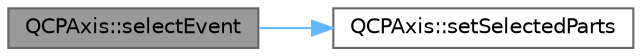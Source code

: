 digraph "QCPAxis::selectEvent"
{
 // LATEX_PDF_SIZE
  bgcolor="transparent";
  edge [fontname=Helvetica,fontsize=10,labelfontname=Helvetica,labelfontsize=10];
  node [fontname=Helvetica,fontsize=10,shape=box,height=0.2,width=0.4];
  rankdir="LR";
  Node1 [label="QCPAxis::selectEvent",height=0.2,width=0.4,color="gray40", fillcolor="grey60", style="filled", fontcolor="black",tooltip=" "];
  Node1 -> Node2 [color="steelblue1",style="solid"];
  Node2 [label="QCPAxis::setSelectedParts",height=0.2,width=0.4,color="grey40", fillcolor="white", style="filled",URL="$class_q_c_p_axis.html#ab9d7a69277dcbed9119b3c1f25ca19c3",tooltip=" "];
}
